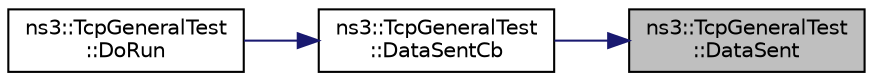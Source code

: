digraph "ns3::TcpGeneralTest::DataSent"
{
 // LATEX_PDF_SIZE
  edge [fontname="Helvetica",fontsize="10",labelfontname="Helvetica",labelfontsize="10"];
  node [fontname="Helvetica",fontsize="10",shape=record];
  rankdir="RL";
  Node1 [label="ns3::TcpGeneralTest\l::DataSent",height=0.2,width=0.4,color="black", fillcolor="grey75", style="filled", fontcolor="black",tooltip="Notifying application for sent data."];
  Node1 -> Node2 [dir="back",color="midnightblue",fontsize="10",style="solid",fontname="Helvetica"];
  Node2 [label="ns3::TcpGeneralTest\l::DataSentCb",height=0.2,width=0.4,color="black", fillcolor="white", style="filled",URL="$classns3_1_1_tcp_general_test.html#aaf751b4a72b2e465d4f0d32b2ebf638a",tooltip="Data sent Callback."];
  Node2 -> Node3 [dir="back",color="midnightblue",fontsize="10",style="solid",fontname="Helvetica"];
  Node3 [label="ns3::TcpGeneralTest\l::DoRun",height=0.2,width=0.4,color="black", fillcolor="white", style="filled",URL="$classns3_1_1_tcp_general_test.html#a79f00453e60b95fcf8d22757593f5ed3",tooltip="Execute the tcp test."];
}
